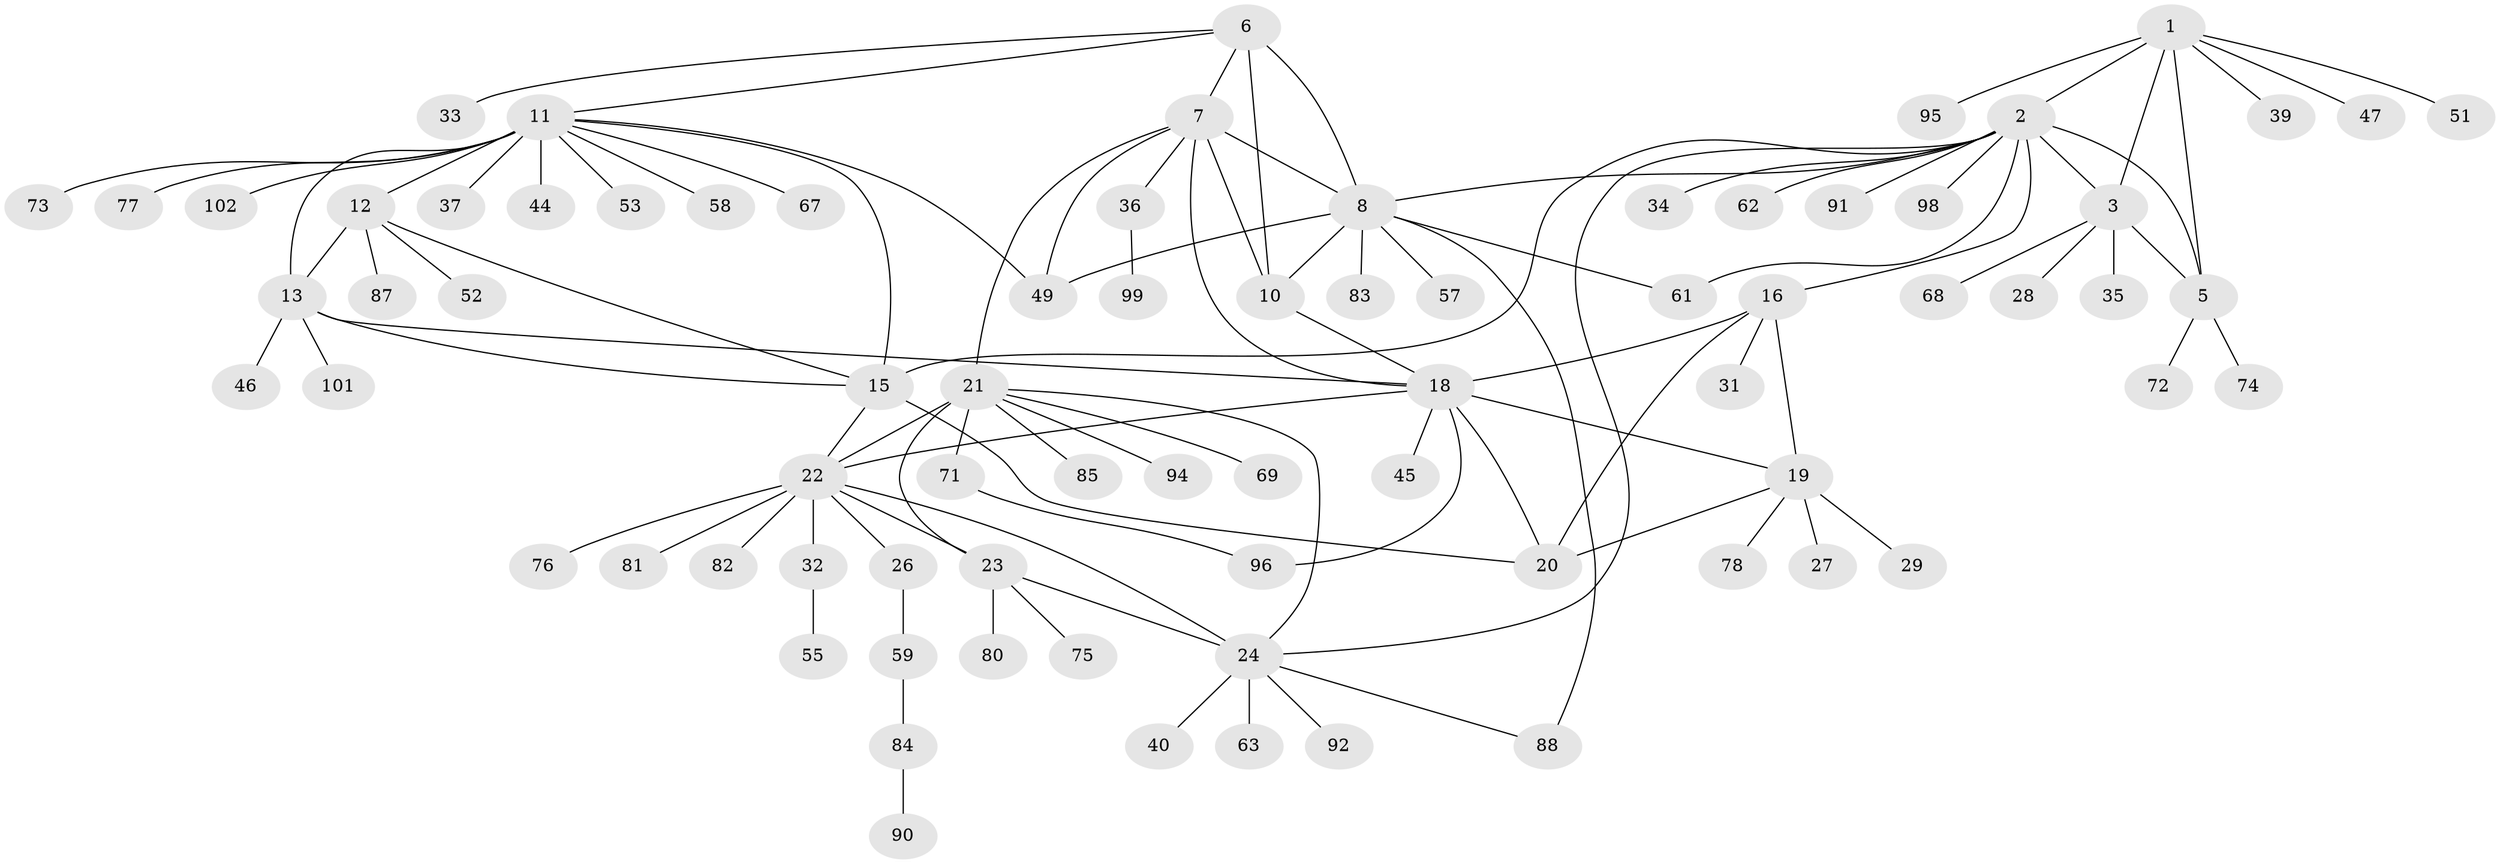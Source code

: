 // original degree distribution, {9: 0.029411764705882353, 10: 0.0196078431372549, 7: 0.06862745098039216, 5: 0.049019607843137254, 8: 0.0392156862745098, 11: 0.00980392156862745, 6: 0.0196078431372549, 12: 0.00980392156862745, 2: 0.12745098039215685, 1: 0.5686274509803921, 3: 0.058823529411764705}
// Generated by graph-tools (version 1.1) at 2025/42/03/06/25 10:42:13]
// undirected, 77 vertices, 104 edges
graph export_dot {
graph [start="1"]
  node [color=gray90,style=filled];
  1 [super="+30"];
  2 [super="+4"];
  3 [super="+54"];
  5 [super="+100"];
  6 [super="+9"];
  7 [super="+66"];
  8 [super="+97"];
  10 [super="+42"];
  11 [super="+14"];
  12 [super="+65"];
  13 [super="+64"];
  15;
  16 [super="+17"];
  18 [super="+79"];
  19 [super="+41"];
  20 [super="+70"];
  21 [super="+48"];
  22 [super="+25"];
  23 [super="+43"];
  24 [super="+38"];
  26;
  27;
  28;
  29;
  31 [super="+89"];
  32;
  33;
  34 [super="+56"];
  35;
  36 [super="+93"];
  37;
  39;
  40;
  44 [super="+50"];
  45;
  46;
  47;
  49;
  51;
  52;
  53;
  55;
  57;
  58;
  59 [super="+60"];
  61 [super="+86"];
  62;
  63;
  67;
  68;
  69;
  71;
  72;
  73;
  74;
  75;
  76;
  77;
  78;
  80;
  81;
  82;
  83;
  84;
  85;
  87;
  88;
  90;
  91;
  92;
  94;
  95;
  96;
  98;
  99;
  101;
  102;
  1 -- 2 [weight=2];
  1 -- 3;
  1 -- 5;
  1 -- 39;
  1 -- 47;
  1 -- 51;
  1 -- 95;
  2 -- 3 [weight=2];
  2 -- 5 [weight=2];
  2 -- 8;
  2 -- 24;
  2 -- 34;
  2 -- 61;
  2 -- 62;
  2 -- 98;
  2 -- 91;
  2 -- 15;
  2 -- 16;
  3 -- 5;
  3 -- 28;
  3 -- 35;
  3 -- 68;
  5 -- 72;
  5 -- 74;
  6 -- 7 [weight=2];
  6 -- 8 [weight=2];
  6 -- 10 [weight=2];
  6 -- 11;
  6 -- 33;
  7 -- 8;
  7 -- 10;
  7 -- 21 [weight=2];
  7 -- 36;
  7 -- 49;
  7 -- 18;
  8 -- 10;
  8 -- 49;
  8 -- 57;
  8 -- 61;
  8 -- 83;
  8 -- 88;
  10 -- 18;
  11 -- 12 [weight=2];
  11 -- 13 [weight=2];
  11 -- 15 [weight=2];
  11 -- 44;
  11 -- 102;
  11 -- 67;
  11 -- 37;
  11 -- 73;
  11 -- 77;
  11 -- 49;
  11 -- 53;
  11 -- 58;
  12 -- 13;
  12 -- 15;
  12 -- 52;
  12 -- 87;
  13 -- 15;
  13 -- 18;
  13 -- 46;
  13 -- 101;
  15 -- 20;
  15 -- 22;
  16 -- 18 [weight=2];
  16 -- 19 [weight=2];
  16 -- 20 [weight=2];
  16 -- 31;
  18 -- 19;
  18 -- 20;
  18 -- 22;
  18 -- 45;
  18 -- 96;
  19 -- 20;
  19 -- 27;
  19 -- 29;
  19 -- 78;
  21 -- 22 [weight=2];
  21 -- 23;
  21 -- 24;
  21 -- 69;
  21 -- 71;
  21 -- 85;
  21 -- 94;
  22 -- 23 [weight=2];
  22 -- 24 [weight=2];
  22 -- 26;
  22 -- 81;
  22 -- 32;
  22 -- 82;
  22 -- 76;
  23 -- 24;
  23 -- 75;
  23 -- 80;
  24 -- 40;
  24 -- 63;
  24 -- 88;
  24 -- 92;
  26 -- 59;
  32 -- 55;
  36 -- 99;
  59 -- 84;
  71 -- 96;
  84 -- 90;
}

